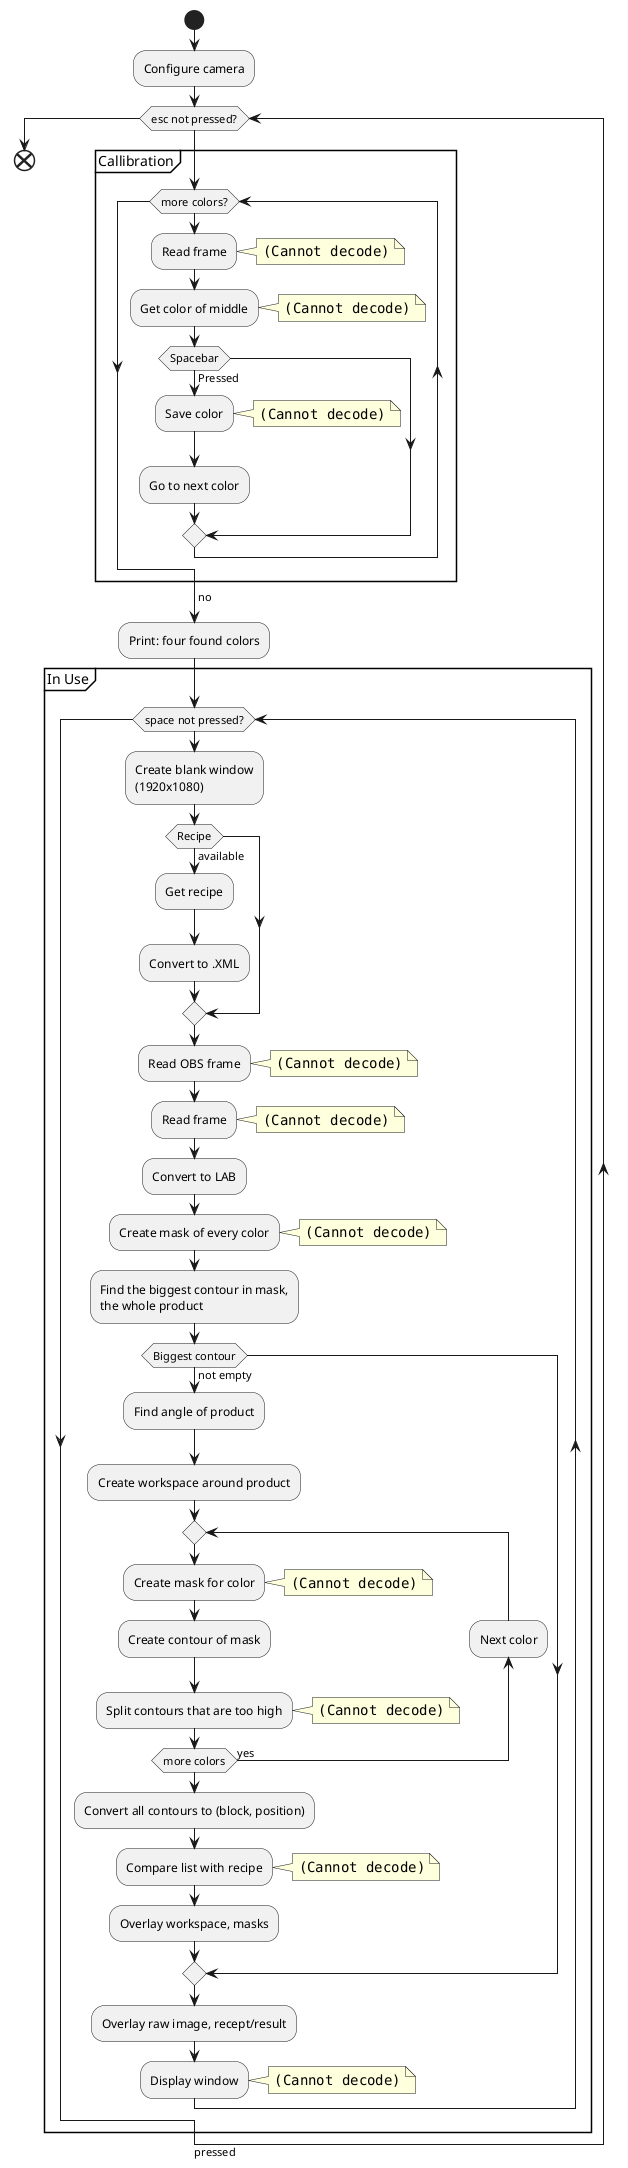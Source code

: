 @startuml vision
start
:Configure camera;
while (esc not pressed?)
partition "Callibration"{
while (more colors?)
  :Read frame;
  note right: <img:img/cal_read.png>
  :Get color of middle;
  note right: <img:img/cal_crop.png>
  if (Spacebar) then (Pressed)
    :Save color;
    note right: <img:img/cal_value.png>
    :Go to next color;
  endif
endwhile
->no;
}
:Print: four found colors;

partition "In Use"{
while (space not pressed?)
:Create blank window
(1920x1080);
if (Recipe) then (available)
    :Get recipe;
    :Convert to .XML;
endif
:Read OBS frame;
note right: <img:img/viewer.png>
:Read frame;
note right: <img:img/fin_read.png>
:Convert to LAB;
:Create mask of every color;
note right: <img:img/fin_product.png>
:Find the biggest contour in mask,
the whole product;
if (Biggest contour) then (not empty)
  :Find angle of product;
  :Create workspace around product;
  repeat
    :Create mask for color;
  note right: <img:img/fin_filter1.png>
    :Create contour of mask;
    :Split contours that are too high;
  note right: <img:img/fin_filter2.png>
  backward:Next color;
  repeat while (more colors) is (yes)
  :Convert all contours to (block, position);
  :Compare list with recipe;
  note right: <img:img/fin_rr.png>
  :Overlay workspace, masks;
endif
:Overlay raw image, recept/result;
:Display window;
note right: <img:img/Full Setup.png>
endwhile
}
->pressed;
endwhile
->pressed;
end
@enduml
